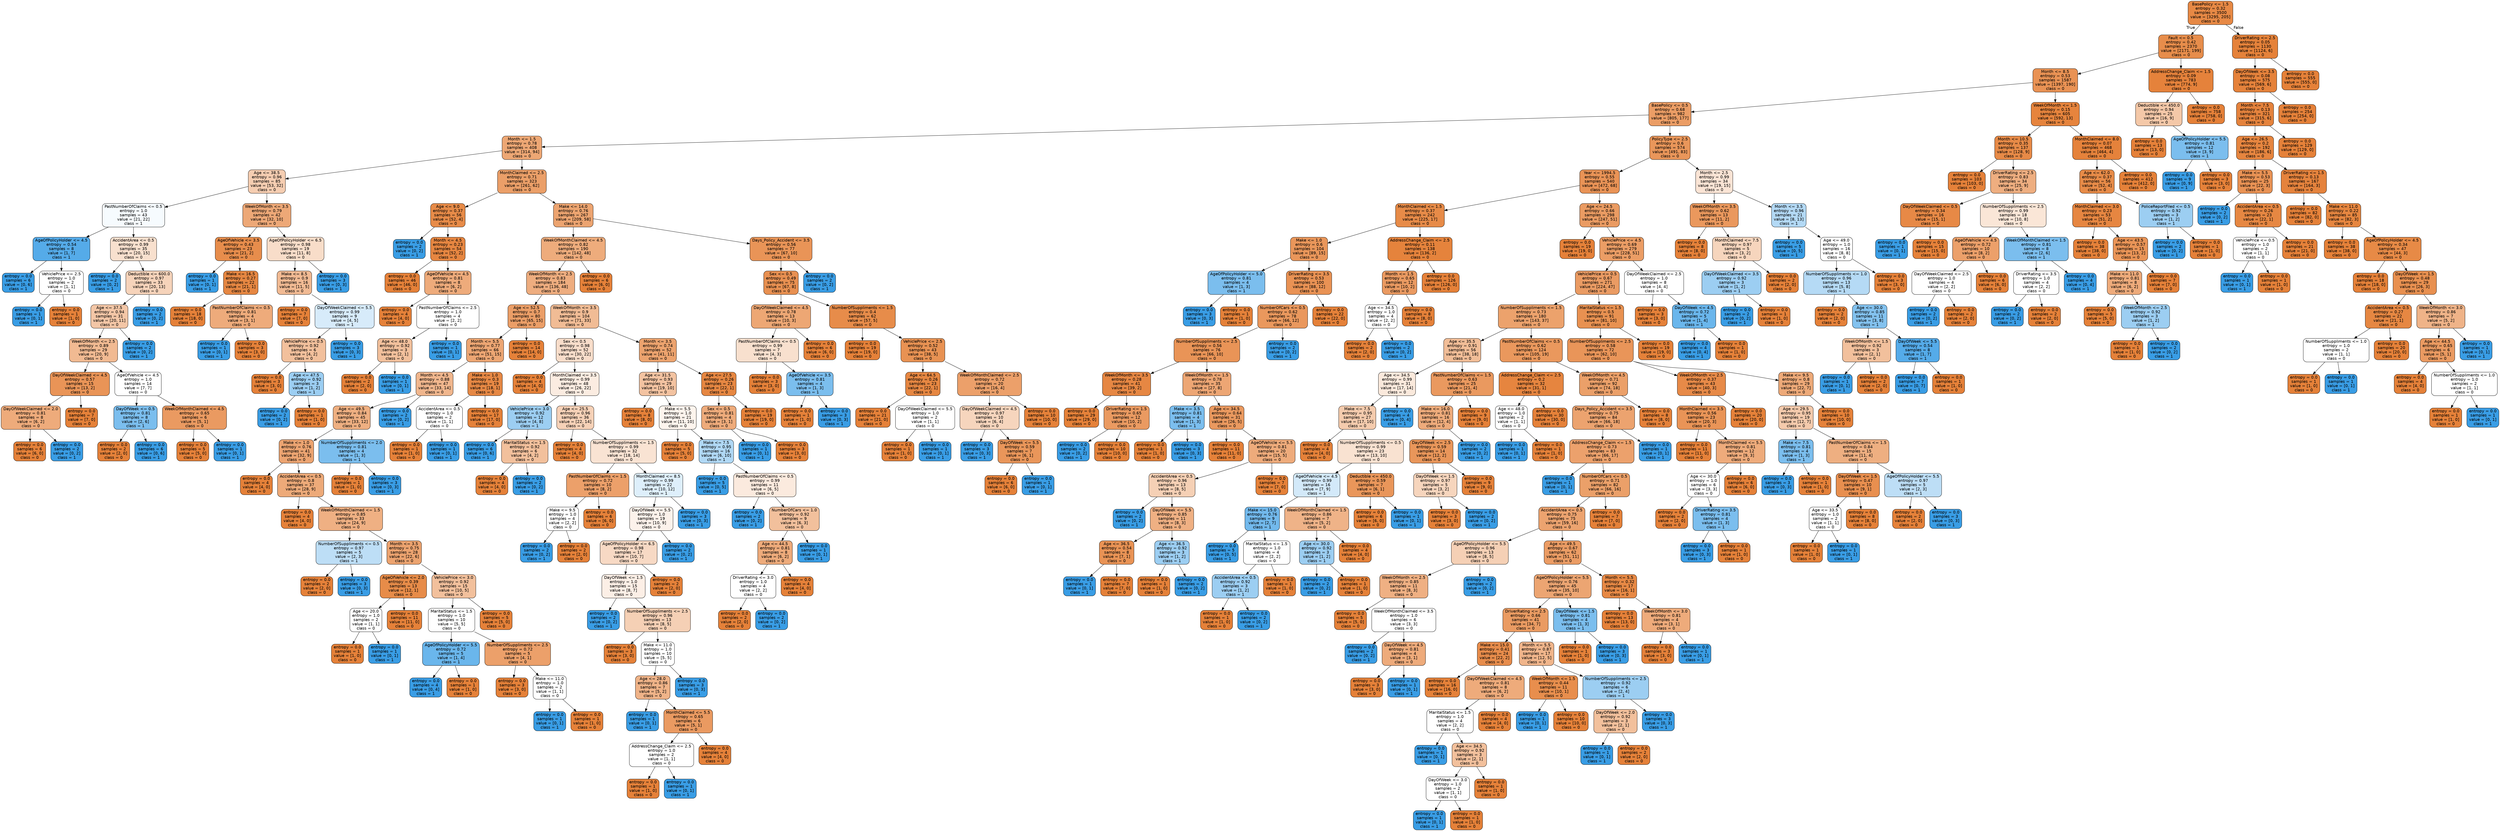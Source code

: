 digraph Tree {
node [shape=box, style="filled, rounded", color="black", fontname=helvetica] ;
edge [fontname=helvetica] ;
0 [label="BasePolicy <= 1.5\nentropy = 0.32\nsamples = 3500\nvalue = [3295, 205]\nclass = 0", fillcolor="#e78945"] ;
1 [label="Fault <= 0.5\nentropy = 0.42\nsamples = 2370\nvalue = [2171, 199]\nclass = 0", fillcolor="#e78d4b"] ;
0 -> 1 [labeldistance=2.5, labelangle=45, headlabel="True"] ;
2 [label="Month <= 8.5\nentropy = 0.53\nsamples = 1587\nvalue = [1397, 190]\nclass = 0", fillcolor="#e99254"] ;
1 -> 2 ;
3 [label="BasePolicy <= 0.5\nentropy = 0.68\nsamples = 982\nvalue = [805, 177]\nclass = 0", fillcolor="#eb9d65"] ;
2 -> 3 ;
4 [label="Month <= 1.5\nentropy = 0.78\nsamples = 408\nvalue = [314, 94]\nclass = 0", fillcolor="#eda774"] ;
3 -> 4 ;
5 [label="Age <= 38.5\nentropy = 0.96\nsamples = 85\nvalue = [53, 32]\nclass = 0", fillcolor="#f5cdb1"] ;
4 -> 5 ;
6 [label="PastNumberOfClaims <= 0.5\nentropy = 1.0\nsamples = 43\nvalue = [21, 22]\nclass = 1", fillcolor="#f6fbfe"] ;
5 -> 6 ;
7 [label="AgeOfPolicyHolder <= 4.5\nentropy = 0.54\nsamples = 8\nvalue = [1, 7]\nclass = 1", fillcolor="#55abe9"] ;
6 -> 7 ;
8 [label="entropy = 0.0\nsamples = 6\nvalue = [0, 6]\nclass = 1", fillcolor="#399de5"] ;
7 -> 8 ;
9 [label="VehiclePrice <= 2.5\nentropy = 1.0\nsamples = 2\nvalue = [1, 1]\nclass = 0", fillcolor="#ffffff"] ;
7 -> 9 ;
10 [label="entropy = 0.0\nsamples = 1\nvalue = [0, 1]\nclass = 1", fillcolor="#399de5"] ;
9 -> 10 ;
11 [label="entropy = 0.0\nsamples = 1\nvalue = [1, 0]\nclass = 0", fillcolor="#e58139"] ;
9 -> 11 ;
12 [label="AccidentArea <= 0.5\nentropy = 0.99\nsamples = 35\nvalue = [20, 15]\nclass = 0", fillcolor="#f8e0ce"] ;
6 -> 12 ;
13 [label="entropy = 0.0\nsamples = 2\nvalue = [0, 2]\nclass = 1", fillcolor="#399de5"] ;
12 -> 13 ;
14 [label="Deductible <= 600.0\nentropy = 0.97\nsamples = 33\nvalue = [20, 13]\nclass = 0", fillcolor="#f6d3ba"] ;
12 -> 14 ;
15 [label="Age <= 37.5\nentropy = 0.94\nsamples = 31\nvalue = [20, 11]\nclass = 0", fillcolor="#f3c6a6"] ;
14 -> 15 ;
16 [label="WeekOfMonth <= 2.5\nentropy = 0.89\nsamples = 29\nvalue = [20, 9]\nclass = 0", fillcolor="#f1ba92"] ;
15 -> 16 ;
17 [label="DayOfWeekClaimed <= 4.5\nentropy = 0.57\nsamples = 15\nvalue = [13, 2]\nclass = 0", fillcolor="#e99457"] ;
16 -> 17 ;
18 [label="DayOfWeekClaimed <= 2.0\nentropy = 0.81\nsamples = 8\nvalue = [6, 2]\nclass = 0", fillcolor="#eeab7b"] ;
17 -> 18 ;
19 [label="entropy = 0.0\nsamples = 6\nvalue = [6, 0]\nclass = 0", fillcolor="#e58139"] ;
18 -> 19 ;
20 [label="entropy = 0.0\nsamples = 2\nvalue = [0, 2]\nclass = 1", fillcolor="#399de5"] ;
18 -> 20 ;
21 [label="entropy = 0.0\nsamples = 7\nvalue = [7, 0]\nclass = 0", fillcolor="#e58139"] ;
17 -> 21 ;
22 [label="AgeOfVehicle <= 4.5\nentropy = 1.0\nsamples = 14\nvalue = [7, 7]\nclass = 0", fillcolor="#ffffff"] ;
16 -> 22 ;
23 [label="DayOfWeek <= 0.5\nentropy = 0.81\nsamples = 8\nvalue = [2, 6]\nclass = 1", fillcolor="#7bbeee"] ;
22 -> 23 ;
24 [label="entropy = 0.0\nsamples = 2\nvalue = [2, 0]\nclass = 0", fillcolor="#e58139"] ;
23 -> 24 ;
25 [label="entropy = 0.0\nsamples = 6\nvalue = [0, 6]\nclass = 1", fillcolor="#399de5"] ;
23 -> 25 ;
26 [label="WeekOfMonthClaimed <= 4.5\nentropy = 0.65\nsamples = 6\nvalue = [5, 1]\nclass = 0", fillcolor="#ea9a61"] ;
22 -> 26 ;
27 [label="entropy = 0.0\nsamples = 5\nvalue = [5, 0]\nclass = 0", fillcolor="#e58139"] ;
26 -> 27 ;
28 [label="entropy = 0.0\nsamples = 1\nvalue = [0, 1]\nclass = 1", fillcolor="#399de5"] ;
26 -> 28 ;
29 [label="entropy = 0.0\nsamples = 2\nvalue = [0, 2]\nclass = 1", fillcolor="#399de5"] ;
15 -> 29 ;
30 [label="entropy = 0.0\nsamples = 2\nvalue = [0, 2]\nclass = 1", fillcolor="#399de5"] ;
14 -> 30 ;
31 [label="WeekOfMonth <= 3.5\nentropy = 0.79\nsamples = 42\nvalue = [32, 10]\nclass = 0", fillcolor="#eda877"] ;
5 -> 31 ;
32 [label="AgeOfVehicle <= 3.5\nentropy = 0.43\nsamples = 23\nvalue = [21, 2]\nclass = 0", fillcolor="#e78d4c"] ;
31 -> 32 ;
33 [label="entropy = 0.0\nsamples = 1\nvalue = [0, 1]\nclass = 1", fillcolor="#399de5"] ;
32 -> 33 ;
34 [label="Make <= 16.5\nentropy = 0.27\nsamples = 22\nvalue = [21, 1]\nclass = 0", fillcolor="#e68742"] ;
32 -> 34 ;
35 [label="entropy = 0.0\nsamples = 18\nvalue = [18, 0]\nclass = 0", fillcolor="#e58139"] ;
34 -> 35 ;
36 [label="PastNumberOfClaims <= 0.5\nentropy = 0.81\nsamples = 4\nvalue = [3, 1]\nclass = 0", fillcolor="#eeab7b"] ;
34 -> 36 ;
37 [label="entropy = 0.0\nsamples = 1\nvalue = [0, 1]\nclass = 1", fillcolor="#399de5"] ;
36 -> 37 ;
38 [label="entropy = 0.0\nsamples = 3\nvalue = [3, 0]\nclass = 0", fillcolor="#e58139"] ;
36 -> 38 ;
39 [label="AgeOfPolicyHolder <= 6.5\nentropy = 0.98\nsamples = 19\nvalue = [11, 8]\nclass = 0", fillcolor="#f8ddc9"] ;
31 -> 39 ;
40 [label="Make <= 8.5\nentropy = 0.9\nsamples = 16\nvalue = [11, 5]\nclass = 0", fillcolor="#f1ba93"] ;
39 -> 40 ;
41 [label="entropy = 0.0\nsamples = 7\nvalue = [7, 0]\nclass = 0", fillcolor="#e58139"] ;
40 -> 41 ;
42 [label="DayOfWeekClaimed <= 5.5\nentropy = 0.99\nsamples = 9\nvalue = [4, 5]\nclass = 1", fillcolor="#d7ebfa"] ;
40 -> 42 ;
43 [label="VehiclePrice <= 0.5\nentropy = 0.92\nsamples = 6\nvalue = [4, 2]\nclass = 0", fillcolor="#f2c09c"] ;
42 -> 43 ;
44 [label="entropy = 0.0\nsamples = 3\nvalue = [3, 0]\nclass = 0", fillcolor="#e58139"] ;
43 -> 44 ;
45 [label="Age <= 47.5\nentropy = 0.92\nsamples = 3\nvalue = [1, 2]\nclass = 1", fillcolor="#9ccef2"] ;
43 -> 45 ;
46 [label="entropy = 0.0\nsamples = 2\nvalue = [0, 2]\nclass = 1", fillcolor="#399de5"] ;
45 -> 46 ;
47 [label="entropy = 0.0\nsamples = 1\nvalue = [1, 0]\nclass = 0", fillcolor="#e58139"] ;
45 -> 47 ;
48 [label="entropy = 0.0\nsamples = 3\nvalue = [0, 3]\nclass = 1", fillcolor="#399de5"] ;
42 -> 48 ;
49 [label="entropy = 0.0\nsamples = 3\nvalue = [0, 3]\nclass = 1", fillcolor="#399de5"] ;
39 -> 49 ;
50 [label="MonthClaimed <= 2.5\nentropy = 0.71\nsamples = 323\nvalue = [261, 62]\nclass = 0", fillcolor="#eb9f68"] ;
4 -> 50 ;
51 [label="Age <= 9.0\nentropy = 0.37\nsamples = 56\nvalue = [52, 4]\nclass = 0", fillcolor="#e78b48"] ;
50 -> 51 ;
52 [label="entropy = 0.0\nsamples = 2\nvalue = [0, 2]\nclass = 1", fillcolor="#399de5"] ;
51 -> 52 ;
53 [label="Month <= 4.5\nentropy = 0.23\nsamples = 54\nvalue = [52, 2]\nclass = 0", fillcolor="#e68641"] ;
51 -> 53 ;
54 [label="entropy = 0.0\nsamples = 46\nvalue = [46, 0]\nclass = 0", fillcolor="#e58139"] ;
53 -> 54 ;
55 [label="AgeOfVehicle <= 4.5\nentropy = 0.81\nsamples = 8\nvalue = [6, 2]\nclass = 0", fillcolor="#eeab7b"] ;
53 -> 55 ;
56 [label="entropy = 0.0\nsamples = 4\nvalue = [4, 0]\nclass = 0", fillcolor="#e58139"] ;
55 -> 56 ;
57 [label="PastNumberOfClaims <= 2.5\nentropy = 1.0\nsamples = 4\nvalue = [2, 2]\nclass = 0", fillcolor="#ffffff"] ;
55 -> 57 ;
58 [label="Age <= 48.0\nentropy = 0.92\nsamples = 3\nvalue = [2, 1]\nclass = 0", fillcolor="#f2c09c"] ;
57 -> 58 ;
59 [label="entropy = 0.0\nsamples = 2\nvalue = [2, 0]\nclass = 0", fillcolor="#e58139"] ;
58 -> 59 ;
60 [label="entropy = 0.0\nsamples = 1\nvalue = [0, 1]\nclass = 1", fillcolor="#399de5"] ;
58 -> 60 ;
61 [label="entropy = 0.0\nsamples = 1\nvalue = [0, 1]\nclass = 1", fillcolor="#399de5"] ;
57 -> 61 ;
62 [label="Make <= 14.0\nentropy = 0.76\nsamples = 267\nvalue = [209, 58]\nclass = 0", fillcolor="#eca470"] ;
50 -> 62 ;
63 [label="WeekOfMonthClaimed <= 4.5\nentropy = 0.82\nsamples = 190\nvalue = [142, 48]\nclass = 0", fillcolor="#eeac7c"] ;
62 -> 63 ;
64 [label="WeekOfMonth <= 2.5\nentropy = 0.83\nsamples = 184\nvalue = [136, 48]\nclass = 0", fillcolor="#eead7f"] ;
63 -> 64 ;
65 [label="Age <= 52.5\nentropy = 0.7\nsamples = 80\nvalue = [65, 15]\nclass = 0", fillcolor="#eb9e67"] ;
64 -> 65 ;
66 [label="Month <= 5.5\nentropy = 0.77\nsamples = 66\nvalue = [51, 15]\nclass = 0", fillcolor="#eda673"] ;
65 -> 66 ;
67 [label="Month <= 4.5\nentropy = 0.88\nsamples = 47\nvalue = [33, 14]\nclass = 0", fillcolor="#f0b68d"] ;
66 -> 67 ;
68 [label="Age <= 49.5\nentropy = 0.84\nsamples = 45\nvalue = [33, 12]\nclass = 0", fillcolor="#eeaf81"] ;
67 -> 68 ;
69 [label="Make <= 1.0\nentropy = 0.76\nsamples = 41\nvalue = [32, 9]\nclass = 0", fillcolor="#eca471"] ;
68 -> 69 ;
70 [label="entropy = 0.0\nsamples = 4\nvalue = [4, 0]\nclass = 0", fillcolor="#e58139"] ;
69 -> 70 ;
71 [label="AccidentArea <= 0.5\nentropy = 0.8\nsamples = 37\nvalue = [28, 9]\nclass = 0", fillcolor="#edaa79"] ;
69 -> 71 ;
72 [label="entropy = 0.0\nsamples = 4\nvalue = [4, 0]\nclass = 0", fillcolor="#e58139"] ;
71 -> 72 ;
73 [label="WeekOfMonthClaimed <= 1.5\nentropy = 0.85\nsamples = 33\nvalue = [24, 9]\nclass = 0", fillcolor="#efb083"] ;
71 -> 73 ;
74 [label="NumberOfSuppliments <= 0.5\nentropy = 0.97\nsamples = 5\nvalue = [2, 3]\nclass = 1", fillcolor="#bddef6"] ;
73 -> 74 ;
75 [label="entropy = 0.0\nsamples = 2\nvalue = [2, 0]\nclass = 0", fillcolor="#e58139"] ;
74 -> 75 ;
76 [label="entropy = 0.0\nsamples = 3\nvalue = [0, 3]\nclass = 1", fillcolor="#399de5"] ;
74 -> 76 ;
77 [label="Month <= 3.5\nentropy = 0.75\nsamples = 28\nvalue = [22, 6]\nclass = 0", fillcolor="#eca36f"] ;
73 -> 77 ;
78 [label="AgeOfVehicle <= 2.0\nentropy = 0.39\nsamples = 13\nvalue = [12, 1]\nclass = 0", fillcolor="#e78c49"] ;
77 -> 78 ;
79 [label="Age <= 20.0\nentropy = 1.0\nsamples = 2\nvalue = [1, 1]\nclass = 0", fillcolor="#ffffff"] ;
78 -> 79 ;
80 [label="entropy = 0.0\nsamples = 1\nvalue = [1, 0]\nclass = 0", fillcolor="#e58139"] ;
79 -> 80 ;
81 [label="entropy = 0.0\nsamples = 1\nvalue = [0, 1]\nclass = 1", fillcolor="#399de5"] ;
79 -> 81 ;
82 [label="entropy = 0.0\nsamples = 11\nvalue = [11, 0]\nclass = 0", fillcolor="#e58139"] ;
78 -> 82 ;
83 [label="VehiclePrice <= 3.0\nentropy = 0.92\nsamples = 15\nvalue = [10, 5]\nclass = 0", fillcolor="#f2c09c"] ;
77 -> 83 ;
84 [label="MaritalStatus <= 1.5\nentropy = 1.0\nsamples = 10\nvalue = [5, 5]\nclass = 0", fillcolor="#ffffff"] ;
83 -> 84 ;
85 [label="AgeOfPolicyHolder <= 5.5\nentropy = 0.72\nsamples = 5\nvalue = [1, 4]\nclass = 1", fillcolor="#6ab6ec"] ;
84 -> 85 ;
86 [label="entropy = 0.0\nsamples = 4\nvalue = [0, 4]\nclass = 1", fillcolor="#399de5"] ;
85 -> 86 ;
87 [label="entropy = 0.0\nsamples = 1\nvalue = [1, 0]\nclass = 0", fillcolor="#e58139"] ;
85 -> 87 ;
88 [label="NumberOfSuppliments <= 2.5\nentropy = 0.72\nsamples = 5\nvalue = [4, 1]\nclass = 0", fillcolor="#eca06a"] ;
84 -> 88 ;
89 [label="entropy = 0.0\nsamples = 3\nvalue = [3, 0]\nclass = 0", fillcolor="#e58139"] ;
88 -> 89 ;
90 [label="Make <= 11.0\nentropy = 1.0\nsamples = 2\nvalue = [1, 1]\nclass = 0", fillcolor="#ffffff"] ;
88 -> 90 ;
91 [label="entropy = 0.0\nsamples = 1\nvalue = [0, 1]\nclass = 1", fillcolor="#399de5"] ;
90 -> 91 ;
92 [label="entropy = 0.0\nsamples = 1\nvalue = [1, 0]\nclass = 0", fillcolor="#e58139"] ;
90 -> 92 ;
93 [label="entropy = 0.0\nsamples = 5\nvalue = [5, 0]\nclass = 0", fillcolor="#e58139"] ;
83 -> 93 ;
94 [label="NumberOfSuppliments <= 2.0\nentropy = 0.81\nsamples = 4\nvalue = [1, 3]\nclass = 1", fillcolor="#7bbeee"] ;
68 -> 94 ;
95 [label="entropy = 0.0\nsamples = 1\nvalue = [1, 0]\nclass = 0", fillcolor="#e58139"] ;
94 -> 95 ;
96 [label="entropy = 0.0\nsamples = 3\nvalue = [0, 3]\nclass = 1", fillcolor="#399de5"] ;
94 -> 96 ;
97 [label="entropy = 0.0\nsamples = 2\nvalue = [0, 2]\nclass = 1", fillcolor="#399de5"] ;
67 -> 97 ;
98 [label="Make <= 1.0\nentropy = 0.3\nsamples = 19\nvalue = [18, 1]\nclass = 0", fillcolor="#e68844"] ;
66 -> 98 ;
99 [label="AccidentArea <= 0.5\nentropy = 1.0\nsamples = 2\nvalue = [1, 1]\nclass = 0", fillcolor="#ffffff"] ;
98 -> 99 ;
100 [label="entropy = 0.0\nsamples = 1\nvalue = [1, 0]\nclass = 0", fillcolor="#e58139"] ;
99 -> 100 ;
101 [label="entropy = 0.0\nsamples = 1\nvalue = [0, 1]\nclass = 1", fillcolor="#399de5"] ;
99 -> 101 ;
102 [label="entropy = 0.0\nsamples = 17\nvalue = [17, 0]\nclass = 0", fillcolor="#e58139"] ;
98 -> 102 ;
103 [label="entropy = 0.0\nsamples = 14\nvalue = [14, 0]\nclass = 0", fillcolor="#e58139"] ;
65 -> 103 ;
104 [label="WeekOfMonth <= 3.5\nentropy = 0.9\nsamples = 104\nvalue = [71, 33]\nclass = 0", fillcolor="#f1bc95"] ;
64 -> 104 ;
105 [label="Sex <= 0.5\nentropy = 0.98\nsamples = 52\nvalue = [30, 22]\nclass = 0", fillcolor="#f8ddca"] ;
104 -> 105 ;
106 [label="entropy = 0.0\nsamples = 4\nvalue = [4, 0]\nclass = 0", fillcolor="#e58139"] ;
105 -> 106 ;
107 [label="MonthClaimed <= 3.5\nentropy = 0.99\nsamples = 48\nvalue = [26, 22]\nclass = 0", fillcolor="#fbece1"] ;
105 -> 107 ;
108 [label="VehiclePrice <= 3.0\nentropy = 0.92\nsamples = 12\nvalue = [4, 8]\nclass = 1", fillcolor="#9ccef2"] ;
107 -> 108 ;
109 [label="entropy = 0.0\nsamples = 6\nvalue = [0, 6]\nclass = 1", fillcolor="#399de5"] ;
108 -> 109 ;
110 [label="MaritalStatus <= 1.5\nentropy = 0.92\nsamples = 6\nvalue = [4, 2]\nclass = 0", fillcolor="#f2c09c"] ;
108 -> 110 ;
111 [label="entropy = 0.0\nsamples = 4\nvalue = [4, 0]\nclass = 0", fillcolor="#e58139"] ;
110 -> 111 ;
112 [label="entropy = 0.0\nsamples = 2\nvalue = [0, 2]\nclass = 1", fillcolor="#399de5"] ;
110 -> 112 ;
113 [label="Age <= 25.5\nentropy = 0.96\nsamples = 36\nvalue = [22, 14]\nclass = 0", fillcolor="#f6d1b7"] ;
107 -> 113 ;
114 [label="entropy = 0.0\nsamples = 4\nvalue = [4, 0]\nclass = 0", fillcolor="#e58139"] ;
113 -> 114 ;
115 [label="NumberOfSuppliments <= 1.5\nentropy = 0.99\nsamples = 32\nvalue = [18, 14]\nclass = 0", fillcolor="#f9e3d3"] ;
113 -> 115 ;
116 [label="PastNumberOfClaims <= 1.5\nentropy = 0.72\nsamples = 10\nvalue = [8, 2]\nclass = 0", fillcolor="#eca06a"] ;
115 -> 116 ;
117 [label="Make <= 9.5\nentropy = 1.0\nsamples = 4\nvalue = [2, 2]\nclass = 0", fillcolor="#ffffff"] ;
116 -> 117 ;
118 [label="entropy = 0.0\nsamples = 2\nvalue = [0, 2]\nclass = 1", fillcolor="#399de5"] ;
117 -> 118 ;
119 [label="entropy = 0.0\nsamples = 2\nvalue = [2, 0]\nclass = 0", fillcolor="#e58139"] ;
117 -> 119 ;
120 [label="entropy = 0.0\nsamples = 6\nvalue = [6, 0]\nclass = 0", fillcolor="#e58139"] ;
116 -> 120 ;
121 [label="MonthClaimed <= 8.5\nentropy = 0.99\nsamples = 22\nvalue = [10, 12]\nclass = 1", fillcolor="#deeffb"] ;
115 -> 121 ;
122 [label="DayOfWeek <= 5.5\nentropy = 1.0\nsamples = 19\nvalue = [10, 9]\nclass = 0", fillcolor="#fcf2eb"] ;
121 -> 122 ;
123 [label="AgeOfPolicyHolder <= 6.5\nentropy = 0.98\nsamples = 17\nvalue = [10, 7]\nclass = 0", fillcolor="#f7d9c4"] ;
122 -> 123 ;
124 [label="DayOfWeek <= 1.5\nentropy = 1.0\nsamples = 15\nvalue = [8, 7]\nclass = 0", fillcolor="#fcefe6"] ;
123 -> 124 ;
125 [label="entropy = 0.0\nsamples = 2\nvalue = [0, 2]\nclass = 1", fillcolor="#399de5"] ;
124 -> 125 ;
126 [label="NumberOfSuppliments <= 2.5\nentropy = 0.96\nsamples = 13\nvalue = [8, 5]\nclass = 0", fillcolor="#f5d0b5"] ;
124 -> 126 ;
127 [label="entropy = 0.0\nsamples = 3\nvalue = [3, 0]\nclass = 0", fillcolor="#e58139"] ;
126 -> 127 ;
128 [label="Make <= 11.0\nentropy = 1.0\nsamples = 10\nvalue = [5, 5]\nclass = 0", fillcolor="#ffffff"] ;
126 -> 128 ;
129 [label="Age <= 28.0\nentropy = 0.86\nsamples = 7\nvalue = [5, 2]\nclass = 0", fillcolor="#efb388"] ;
128 -> 129 ;
130 [label="entropy = 0.0\nsamples = 1\nvalue = [0, 1]\nclass = 1", fillcolor="#399de5"] ;
129 -> 130 ;
131 [label="MonthClaimed <= 5.5\nentropy = 0.65\nsamples = 6\nvalue = [5, 1]\nclass = 0", fillcolor="#ea9a61"] ;
129 -> 131 ;
132 [label="AddressChange_Claim <= 2.5\nentropy = 1.0\nsamples = 2\nvalue = [1, 1]\nclass = 0", fillcolor="#ffffff"] ;
131 -> 132 ;
133 [label="entropy = 0.0\nsamples = 1\nvalue = [1, 0]\nclass = 0", fillcolor="#e58139"] ;
132 -> 133 ;
134 [label="entropy = 0.0\nsamples = 1\nvalue = [0, 1]\nclass = 1", fillcolor="#399de5"] ;
132 -> 134 ;
135 [label="entropy = 0.0\nsamples = 4\nvalue = [4, 0]\nclass = 0", fillcolor="#e58139"] ;
131 -> 135 ;
136 [label="entropy = 0.0\nsamples = 3\nvalue = [0, 3]\nclass = 1", fillcolor="#399de5"] ;
128 -> 136 ;
137 [label="entropy = 0.0\nsamples = 2\nvalue = [2, 0]\nclass = 0", fillcolor="#e58139"] ;
123 -> 137 ;
138 [label="entropy = 0.0\nsamples = 2\nvalue = [0, 2]\nclass = 1", fillcolor="#399de5"] ;
122 -> 138 ;
139 [label="entropy = 0.0\nsamples = 3\nvalue = [0, 3]\nclass = 1", fillcolor="#399de5"] ;
121 -> 139 ;
140 [label="Month <= 3.5\nentropy = 0.74\nsamples = 52\nvalue = [41, 11]\nclass = 0", fillcolor="#eca36e"] ;
104 -> 140 ;
141 [label="Age <= 31.5\nentropy = 0.93\nsamples = 29\nvalue = [19, 10]\nclass = 0", fillcolor="#f3c3a1"] ;
140 -> 141 ;
142 [label="entropy = 0.0\nsamples = 8\nvalue = [8, 0]\nclass = 0", fillcolor="#e58139"] ;
141 -> 142 ;
143 [label="Make <= 5.5\nentropy = 1.0\nsamples = 21\nvalue = [11, 10]\nclass = 0", fillcolor="#fdf4ed"] ;
141 -> 143 ;
144 [label="entropy = 0.0\nsamples = 5\nvalue = [5, 0]\nclass = 0", fillcolor="#e58139"] ;
143 -> 144 ;
145 [label="Make <= 7.5\nentropy = 0.95\nsamples = 16\nvalue = [6, 10]\nclass = 1", fillcolor="#b0d8f5"] ;
143 -> 145 ;
146 [label="entropy = 0.0\nsamples = 5\nvalue = [0, 5]\nclass = 1", fillcolor="#399de5"] ;
145 -> 146 ;
147 [label="PastNumberOfClaims <= 0.5\nentropy = 0.99\nsamples = 11\nvalue = [6, 5]\nclass = 0", fillcolor="#fbeade"] ;
145 -> 147 ;
148 [label="entropy = 0.0\nsamples = 2\nvalue = [0, 2]\nclass = 1", fillcolor="#399de5"] ;
147 -> 148 ;
149 [label="NumberOfCars <= 1.0\nentropy = 0.92\nsamples = 9\nvalue = [6, 3]\nclass = 0", fillcolor="#f2c09c"] ;
147 -> 149 ;
150 [label="Age <= 44.5\nentropy = 0.81\nsamples = 8\nvalue = [6, 2]\nclass = 0", fillcolor="#eeab7b"] ;
149 -> 150 ;
151 [label="DriverRating <= 3.0\nentropy = 1.0\nsamples = 4\nvalue = [2, 2]\nclass = 0", fillcolor="#ffffff"] ;
150 -> 151 ;
152 [label="entropy = 0.0\nsamples = 2\nvalue = [2, 0]\nclass = 0", fillcolor="#e58139"] ;
151 -> 152 ;
153 [label="entropy = 0.0\nsamples = 2\nvalue = [0, 2]\nclass = 1", fillcolor="#399de5"] ;
151 -> 153 ;
154 [label="entropy = 0.0\nsamples = 4\nvalue = [4, 0]\nclass = 0", fillcolor="#e58139"] ;
150 -> 154 ;
155 [label="entropy = 0.0\nsamples = 1\nvalue = [0, 1]\nclass = 1", fillcolor="#399de5"] ;
149 -> 155 ;
156 [label="Age <= 27.5\nentropy = 0.26\nsamples = 23\nvalue = [22, 1]\nclass = 0", fillcolor="#e68742"] ;
140 -> 156 ;
157 [label="Sex <= 0.5\nentropy = 0.81\nsamples = 4\nvalue = [3, 1]\nclass = 0", fillcolor="#eeab7b"] ;
156 -> 157 ;
158 [label="entropy = 0.0\nsamples = 1\nvalue = [0, 1]\nclass = 1", fillcolor="#399de5"] ;
157 -> 158 ;
159 [label="entropy = 0.0\nsamples = 3\nvalue = [3, 0]\nclass = 0", fillcolor="#e58139"] ;
157 -> 159 ;
160 [label="entropy = 0.0\nsamples = 19\nvalue = [19, 0]\nclass = 0", fillcolor="#e58139"] ;
156 -> 160 ;
161 [label="entropy = 0.0\nsamples = 6\nvalue = [6, 0]\nclass = 0", fillcolor="#e58139"] ;
63 -> 161 ;
162 [label="Days_Policy_Accident <= 3.5\nentropy = 0.56\nsamples = 77\nvalue = [67, 10]\nclass = 0", fillcolor="#e99457"] ;
62 -> 162 ;
163 [label="Sex <= 0.5\nentropy = 0.49\nsamples = 75\nvalue = [67, 8]\nclass = 0", fillcolor="#e89051"] ;
162 -> 163 ;
164 [label="DayOfWeekClaimed <= 4.5\nentropy = 0.78\nsamples = 13\nvalue = [10, 3]\nclass = 0", fillcolor="#eda774"] ;
163 -> 164 ;
165 [label="PastNumberOfClaims <= 0.5\nentropy = 0.99\nsamples = 7\nvalue = [4, 3]\nclass = 0", fillcolor="#f8e0ce"] ;
164 -> 165 ;
166 [label="entropy = 0.0\nsamples = 3\nvalue = [3, 0]\nclass = 0", fillcolor="#e58139"] ;
165 -> 166 ;
167 [label="AgeOfVehicle <= 3.5\nentropy = 0.81\nsamples = 4\nvalue = [1, 3]\nclass = 1", fillcolor="#7bbeee"] ;
165 -> 167 ;
168 [label="entropy = 0.0\nsamples = 1\nvalue = [1, 0]\nclass = 0", fillcolor="#e58139"] ;
167 -> 168 ;
169 [label="entropy = 0.0\nsamples = 3\nvalue = [0, 3]\nclass = 1", fillcolor="#399de5"] ;
167 -> 169 ;
170 [label="entropy = 0.0\nsamples = 6\nvalue = [6, 0]\nclass = 0", fillcolor="#e58139"] ;
164 -> 170 ;
171 [label="NumberOfSuppliments <= 1.5\nentropy = 0.4\nsamples = 62\nvalue = [57, 5]\nclass = 0", fillcolor="#e78c4a"] ;
163 -> 171 ;
172 [label="entropy = 0.0\nsamples = 19\nvalue = [19, 0]\nclass = 0", fillcolor="#e58139"] ;
171 -> 172 ;
173 [label="VehiclePrice <= 2.5\nentropy = 0.52\nsamples = 43\nvalue = [38, 5]\nclass = 0", fillcolor="#e89253"] ;
171 -> 173 ;
174 [label="Age <= 64.5\nentropy = 0.26\nsamples = 23\nvalue = [22, 1]\nclass = 0", fillcolor="#e68742"] ;
173 -> 174 ;
175 [label="entropy = 0.0\nsamples = 21\nvalue = [21, 0]\nclass = 0", fillcolor="#e58139"] ;
174 -> 175 ;
176 [label="DayOfWeekClaimed <= 5.5\nentropy = 1.0\nsamples = 2\nvalue = [1, 1]\nclass = 0", fillcolor="#ffffff"] ;
174 -> 176 ;
177 [label="entropy = 0.0\nsamples = 1\nvalue = [1, 0]\nclass = 0", fillcolor="#e58139"] ;
176 -> 177 ;
178 [label="entropy = 0.0\nsamples = 1\nvalue = [0, 1]\nclass = 1", fillcolor="#399de5"] ;
176 -> 178 ;
179 [label="WeekOfMonthClaimed <= 2.5\nentropy = 0.72\nsamples = 20\nvalue = [16, 4]\nclass = 0", fillcolor="#eca06a"] ;
173 -> 179 ;
180 [label="DayOfWeekClaimed <= 4.5\nentropy = 0.97\nsamples = 10\nvalue = [6, 4]\nclass = 0", fillcolor="#f6d5bd"] ;
179 -> 180 ;
181 [label="entropy = 0.0\nsamples = 3\nvalue = [0, 3]\nclass = 1", fillcolor="#399de5"] ;
180 -> 181 ;
182 [label="DayOfWeek <= 5.5\nentropy = 0.59\nsamples = 7\nvalue = [6, 1]\nclass = 0", fillcolor="#e9965a"] ;
180 -> 182 ;
183 [label="entropy = 0.0\nsamples = 6\nvalue = [6, 0]\nclass = 0", fillcolor="#e58139"] ;
182 -> 183 ;
184 [label="entropy = 0.0\nsamples = 1\nvalue = [0, 1]\nclass = 1", fillcolor="#399de5"] ;
182 -> 184 ;
185 [label="entropy = 0.0\nsamples = 10\nvalue = [10, 0]\nclass = 0", fillcolor="#e58139"] ;
179 -> 185 ;
186 [label="entropy = 0.0\nsamples = 2\nvalue = [0, 2]\nclass = 1", fillcolor="#399de5"] ;
162 -> 186 ;
187 [label="PolicyType <= 2.5\nentropy = 0.6\nsamples = 574\nvalue = [491, 83]\nclass = 0", fillcolor="#e9965a"] ;
3 -> 187 ;
188 [label="Year <= 1994.5\nentropy = 0.55\nsamples = 540\nvalue = [472, 68]\nclass = 0", fillcolor="#e99356"] ;
187 -> 188 ;
189 [label="MonthClaimed <= 1.5\nentropy = 0.37\nsamples = 242\nvalue = [225, 17]\nclass = 0", fillcolor="#e78b48"] ;
188 -> 189 ;
190 [label="Make <= 1.0\nentropy = 0.6\nsamples = 104\nvalue = [89, 15]\nclass = 0", fillcolor="#e9965a"] ;
189 -> 190 ;
191 [label="AgeOfPolicyHolder <= 5.0\nentropy = 0.81\nsamples = 4\nvalue = [1, 3]\nclass = 1", fillcolor="#7bbeee"] ;
190 -> 191 ;
192 [label="entropy = 0.0\nsamples = 3\nvalue = [0, 3]\nclass = 1", fillcolor="#399de5"] ;
191 -> 192 ;
193 [label="entropy = 0.0\nsamples = 1\nvalue = [1, 0]\nclass = 0", fillcolor="#e58139"] ;
191 -> 193 ;
194 [label="DriverRating <= 3.5\nentropy = 0.53\nsamples = 100\nvalue = [88, 12]\nclass = 0", fillcolor="#e99254"] ;
190 -> 194 ;
195 [label="NumberOfCars <= 0.5\nentropy = 0.62\nsamples = 78\nvalue = [66, 12]\nclass = 0", fillcolor="#ea985d"] ;
194 -> 195 ;
196 [label="NumberOfSuppliments <= 2.5\nentropy = 0.56\nsamples = 76\nvalue = [66, 10]\nclass = 0", fillcolor="#e99457"] ;
195 -> 196 ;
197 [label="WeekOfMonth <= 3.5\nentropy = 0.28\nsamples = 41\nvalue = [39, 2]\nclass = 0", fillcolor="#e68743"] ;
196 -> 197 ;
198 [label="entropy = 0.0\nsamples = 29\nvalue = [29, 0]\nclass = 0", fillcolor="#e58139"] ;
197 -> 198 ;
199 [label="DriverRating <= 1.5\nentropy = 0.65\nsamples = 12\nvalue = [10, 2]\nclass = 0", fillcolor="#ea9a61"] ;
197 -> 199 ;
200 [label="entropy = 0.0\nsamples = 2\nvalue = [0, 2]\nclass = 1", fillcolor="#399de5"] ;
199 -> 200 ;
201 [label="entropy = 0.0\nsamples = 10\nvalue = [10, 0]\nclass = 0", fillcolor="#e58139"] ;
199 -> 201 ;
202 [label="WeekOfMonth <= 1.5\nentropy = 0.78\nsamples = 35\nvalue = [27, 8]\nclass = 0", fillcolor="#eda674"] ;
196 -> 202 ;
203 [label="Make <= 3.5\nentropy = 0.81\nsamples = 4\nvalue = [1, 3]\nclass = 1", fillcolor="#7bbeee"] ;
202 -> 203 ;
204 [label="entropy = 0.0\nsamples = 1\nvalue = [1, 0]\nclass = 0", fillcolor="#e58139"] ;
203 -> 204 ;
205 [label="entropy = 0.0\nsamples = 3\nvalue = [0, 3]\nclass = 1", fillcolor="#399de5"] ;
203 -> 205 ;
206 [label="Age <= 34.5\nentropy = 0.64\nsamples = 31\nvalue = [26, 5]\nclass = 0", fillcolor="#ea995f"] ;
202 -> 206 ;
207 [label="entropy = 0.0\nsamples = 11\nvalue = [11, 0]\nclass = 0", fillcolor="#e58139"] ;
206 -> 207 ;
208 [label="AgeOfVehicle <= 5.5\nentropy = 0.81\nsamples = 20\nvalue = [15, 5]\nclass = 0", fillcolor="#eeab7b"] ;
206 -> 208 ;
209 [label="AccidentArea <= 0.5\nentropy = 0.96\nsamples = 13\nvalue = [8, 5]\nclass = 0", fillcolor="#f5d0b5"] ;
208 -> 209 ;
210 [label="entropy = 0.0\nsamples = 2\nvalue = [0, 2]\nclass = 1", fillcolor="#399de5"] ;
209 -> 210 ;
211 [label="DayOfWeek <= 5.5\nentropy = 0.85\nsamples = 11\nvalue = [8, 3]\nclass = 0", fillcolor="#efb083"] ;
209 -> 211 ;
212 [label="Age <= 36.5\nentropy = 0.54\nsamples = 8\nvalue = [7, 1]\nclass = 0", fillcolor="#e99355"] ;
211 -> 212 ;
213 [label="entropy = 0.0\nsamples = 1\nvalue = [0, 1]\nclass = 1", fillcolor="#399de5"] ;
212 -> 213 ;
214 [label="entropy = 0.0\nsamples = 7\nvalue = [7, 0]\nclass = 0", fillcolor="#e58139"] ;
212 -> 214 ;
215 [label="Age <= 36.5\nentropy = 0.92\nsamples = 3\nvalue = [1, 2]\nclass = 1", fillcolor="#9ccef2"] ;
211 -> 215 ;
216 [label="entropy = 0.0\nsamples = 1\nvalue = [1, 0]\nclass = 0", fillcolor="#e58139"] ;
215 -> 216 ;
217 [label="entropy = 0.0\nsamples = 2\nvalue = [0, 2]\nclass = 1", fillcolor="#399de5"] ;
215 -> 217 ;
218 [label="entropy = 0.0\nsamples = 7\nvalue = [7, 0]\nclass = 0", fillcolor="#e58139"] ;
208 -> 218 ;
219 [label="entropy = 0.0\nsamples = 2\nvalue = [0, 2]\nclass = 1", fillcolor="#399de5"] ;
195 -> 219 ;
220 [label="entropy = 0.0\nsamples = 22\nvalue = [22, 0]\nclass = 0", fillcolor="#e58139"] ;
194 -> 220 ;
221 [label="AddressChange_Claim <= 2.5\nentropy = 0.11\nsamples = 138\nvalue = [136, 2]\nclass = 0", fillcolor="#e5833c"] ;
189 -> 221 ;
222 [label="Month <= 1.5\nentropy = 0.65\nsamples = 12\nvalue = [10, 2]\nclass = 0", fillcolor="#ea9a61"] ;
221 -> 222 ;
223 [label="Age <= 34.5\nentropy = 1.0\nsamples = 4\nvalue = [2, 2]\nclass = 0", fillcolor="#ffffff"] ;
222 -> 223 ;
224 [label="entropy = 0.0\nsamples = 2\nvalue = [2, 0]\nclass = 0", fillcolor="#e58139"] ;
223 -> 224 ;
225 [label="entropy = 0.0\nsamples = 2\nvalue = [0, 2]\nclass = 1", fillcolor="#399de5"] ;
223 -> 225 ;
226 [label="entropy = 0.0\nsamples = 8\nvalue = [8, 0]\nclass = 0", fillcolor="#e58139"] ;
222 -> 226 ;
227 [label="entropy = 0.0\nsamples = 126\nvalue = [126, 0]\nclass = 0", fillcolor="#e58139"] ;
221 -> 227 ;
228 [label="Age <= 24.5\nentropy = 0.66\nsamples = 298\nvalue = [247, 51]\nclass = 0", fillcolor="#ea9b62"] ;
188 -> 228 ;
229 [label="entropy = 0.0\nsamples = 19\nvalue = [19, 0]\nclass = 0", fillcolor="#e58139"] ;
228 -> 229 ;
230 [label="VehiclePrice <= 4.5\nentropy = 0.69\nsamples = 279\nvalue = [228, 51]\nclass = 0", fillcolor="#eb9d65"] ;
228 -> 230 ;
231 [label="VehiclePrice <= 0.5\nentropy = 0.67\nsamples = 271\nvalue = [224, 47]\nclass = 0", fillcolor="#ea9b63"] ;
230 -> 231 ;
232 [label="NumberOfSuppliments <= 1.5\nentropy = 0.73\nsamples = 180\nvalue = [143, 37]\nclass = 0", fillcolor="#eca26c"] ;
231 -> 232 ;
233 [label="Age <= 35.5\nentropy = 0.91\nsamples = 56\nvalue = [38, 18]\nclass = 0", fillcolor="#f1bd97"] ;
232 -> 233 ;
234 [label="Age <= 34.5\nentropy = 0.99\nsamples = 31\nvalue = [17, 14]\nclass = 0", fillcolor="#fae9dc"] ;
233 -> 234 ;
235 [label="Make <= 7.5\nentropy = 0.95\nsamples = 27\nvalue = [17, 10]\nclass = 0", fillcolor="#f4cbad"] ;
234 -> 235 ;
236 [label="entropy = 0.0\nsamples = 4\nvalue = [4, 0]\nclass = 0", fillcolor="#e58139"] ;
235 -> 236 ;
237 [label="NumberOfSuppliments <= 0.5\nentropy = 0.99\nsamples = 23\nvalue = [13, 10]\nclass = 0", fillcolor="#f9e2d1"] ;
235 -> 237 ;
238 [label="AgeOfVehicle <= 4.5\nentropy = 0.99\nsamples = 16\nvalue = [7, 9]\nclass = 1", fillcolor="#d3e9f9"] ;
237 -> 238 ;
239 [label="Make <= 15.0\nentropy = 0.76\nsamples = 9\nvalue = [2, 7]\nclass = 1", fillcolor="#72b9ec"] ;
238 -> 239 ;
240 [label="entropy = 0.0\nsamples = 5\nvalue = [0, 5]\nclass = 1", fillcolor="#399de5"] ;
239 -> 240 ;
241 [label="MaritalStatus <= 1.5\nentropy = 1.0\nsamples = 4\nvalue = [2, 2]\nclass = 0", fillcolor="#ffffff"] ;
239 -> 241 ;
242 [label="AccidentArea <= 0.5\nentropy = 0.92\nsamples = 3\nvalue = [1, 2]\nclass = 1", fillcolor="#9ccef2"] ;
241 -> 242 ;
243 [label="entropy = 0.0\nsamples = 1\nvalue = [1, 0]\nclass = 0", fillcolor="#e58139"] ;
242 -> 243 ;
244 [label="entropy = 0.0\nsamples = 2\nvalue = [0, 2]\nclass = 1", fillcolor="#399de5"] ;
242 -> 244 ;
245 [label="entropy = 0.0\nsamples = 1\nvalue = [1, 0]\nclass = 0", fillcolor="#e58139"] ;
241 -> 245 ;
246 [label="WeekOfMonthClaimed <= 1.5\nentropy = 0.86\nsamples = 7\nvalue = [5, 2]\nclass = 0", fillcolor="#efb388"] ;
238 -> 246 ;
247 [label="Age <= 30.0\nentropy = 0.92\nsamples = 3\nvalue = [1, 2]\nclass = 1", fillcolor="#9ccef2"] ;
246 -> 247 ;
248 [label="entropy = 0.0\nsamples = 2\nvalue = [0, 2]\nclass = 1", fillcolor="#399de5"] ;
247 -> 248 ;
249 [label="entropy = 0.0\nsamples = 1\nvalue = [1, 0]\nclass = 0", fillcolor="#e58139"] ;
247 -> 249 ;
250 [label="entropy = 0.0\nsamples = 4\nvalue = [4, 0]\nclass = 0", fillcolor="#e58139"] ;
246 -> 250 ;
251 [label="Deductible <= 450.0\nentropy = 0.59\nsamples = 7\nvalue = [6, 1]\nclass = 0", fillcolor="#e9965a"] ;
237 -> 251 ;
252 [label="entropy = 0.0\nsamples = 6\nvalue = [6, 0]\nclass = 0", fillcolor="#e58139"] ;
251 -> 252 ;
253 [label="entropy = 0.0\nsamples = 1\nvalue = [0, 1]\nclass = 1", fillcolor="#399de5"] ;
251 -> 253 ;
254 [label="entropy = 0.0\nsamples = 4\nvalue = [0, 4]\nclass = 1", fillcolor="#399de5"] ;
234 -> 254 ;
255 [label="PastNumberOfClaims <= 1.5\nentropy = 0.63\nsamples = 25\nvalue = [21, 4]\nclass = 0", fillcolor="#ea995f"] ;
233 -> 255 ;
256 [label="Make <= 16.0\nentropy = 0.81\nsamples = 16\nvalue = [12, 4]\nclass = 0", fillcolor="#eeab7b"] ;
255 -> 256 ;
257 [label="DayOfWeek <= 2.5\nentropy = 0.59\nsamples = 14\nvalue = [12, 2]\nclass = 0", fillcolor="#e9965a"] ;
256 -> 257 ;
258 [label="DayOfWeek <= 1.5\nentropy = 0.97\nsamples = 5\nvalue = [3, 2]\nclass = 0", fillcolor="#f6d5bd"] ;
257 -> 258 ;
259 [label="entropy = 0.0\nsamples = 3\nvalue = [3, 0]\nclass = 0", fillcolor="#e58139"] ;
258 -> 259 ;
260 [label="entropy = 0.0\nsamples = 2\nvalue = [0, 2]\nclass = 1", fillcolor="#399de5"] ;
258 -> 260 ;
261 [label="entropy = 0.0\nsamples = 9\nvalue = [9, 0]\nclass = 0", fillcolor="#e58139"] ;
257 -> 261 ;
262 [label="entropy = 0.0\nsamples = 2\nvalue = [0, 2]\nclass = 1", fillcolor="#399de5"] ;
256 -> 262 ;
263 [label="entropy = 0.0\nsamples = 9\nvalue = [9, 0]\nclass = 0", fillcolor="#e58139"] ;
255 -> 263 ;
264 [label="PastNumberOfClaims <= 0.5\nentropy = 0.62\nsamples = 124\nvalue = [105, 19]\nclass = 0", fillcolor="#ea985d"] ;
232 -> 264 ;
265 [label="AddressChange_Claim <= 2.5\nentropy = 0.2\nsamples = 32\nvalue = [31, 1]\nclass = 0", fillcolor="#e6853f"] ;
264 -> 265 ;
266 [label="Age <= 48.0\nentropy = 1.0\nsamples = 2\nvalue = [1, 1]\nclass = 0", fillcolor="#ffffff"] ;
265 -> 266 ;
267 [label="entropy = 0.0\nsamples = 1\nvalue = [0, 1]\nclass = 1", fillcolor="#399de5"] ;
266 -> 267 ;
268 [label="entropy = 0.0\nsamples = 1\nvalue = [1, 0]\nclass = 0", fillcolor="#e58139"] ;
266 -> 268 ;
269 [label="entropy = 0.0\nsamples = 30\nvalue = [30, 0]\nclass = 0", fillcolor="#e58139"] ;
265 -> 269 ;
270 [label="WeekOfMonth <= 4.5\nentropy = 0.71\nsamples = 92\nvalue = [74, 18]\nclass = 0", fillcolor="#eba069"] ;
264 -> 270 ;
271 [label="Days_Policy_Accident <= 3.5\nentropy = 0.75\nsamples = 84\nvalue = [66, 18]\nclass = 0", fillcolor="#eca36f"] ;
270 -> 271 ;
272 [label="AddressChange_Claim <= 1.5\nentropy = 0.73\nsamples = 83\nvalue = [66, 17]\nclass = 0", fillcolor="#eca16c"] ;
271 -> 272 ;
273 [label="entropy = 0.0\nsamples = 1\nvalue = [0, 1]\nclass = 1", fillcolor="#399de5"] ;
272 -> 273 ;
274 [label="NumberOfCars <= 0.5\nentropy = 0.71\nsamples = 82\nvalue = [66, 16]\nclass = 0", fillcolor="#eba069"] ;
272 -> 274 ;
275 [label="AccidentArea <= 0.5\nentropy = 0.75\nsamples = 75\nvalue = [59, 16]\nclass = 0", fillcolor="#eca36f"] ;
274 -> 275 ;
276 [label="AgeOfPolicyHolder <= 5.5\nentropy = 0.96\nsamples = 13\nvalue = [8, 5]\nclass = 0", fillcolor="#f5d0b5"] ;
275 -> 276 ;
277 [label="WeekOfMonth <= 2.5\nentropy = 0.85\nsamples = 11\nvalue = [8, 3]\nclass = 0", fillcolor="#efb083"] ;
276 -> 277 ;
278 [label="entropy = 0.0\nsamples = 5\nvalue = [5, 0]\nclass = 0", fillcolor="#e58139"] ;
277 -> 278 ;
279 [label="WeekOfMonthClaimed <= 3.5\nentropy = 1.0\nsamples = 6\nvalue = [3, 3]\nclass = 0", fillcolor="#ffffff"] ;
277 -> 279 ;
280 [label="entropy = 0.0\nsamples = 2\nvalue = [0, 2]\nclass = 1", fillcolor="#399de5"] ;
279 -> 280 ;
281 [label="DayOfWeek <= 4.5\nentropy = 0.81\nsamples = 4\nvalue = [3, 1]\nclass = 0", fillcolor="#eeab7b"] ;
279 -> 281 ;
282 [label="entropy = 0.0\nsamples = 3\nvalue = [3, 0]\nclass = 0", fillcolor="#e58139"] ;
281 -> 282 ;
283 [label="entropy = 0.0\nsamples = 1\nvalue = [0, 1]\nclass = 1", fillcolor="#399de5"] ;
281 -> 283 ;
284 [label="entropy = 0.0\nsamples = 2\nvalue = [0, 2]\nclass = 1", fillcolor="#399de5"] ;
276 -> 284 ;
285 [label="Age <= 49.5\nentropy = 0.67\nsamples = 62\nvalue = [51, 11]\nclass = 0", fillcolor="#eb9c64"] ;
275 -> 285 ;
286 [label="AgeOfPolicyHolder <= 5.5\nentropy = 0.76\nsamples = 45\nvalue = [35, 10]\nclass = 0", fillcolor="#eca572"] ;
285 -> 286 ;
287 [label="DriverRating <= 2.5\nentropy = 0.66\nsamples = 41\nvalue = [34, 7]\nclass = 0", fillcolor="#ea9b62"] ;
286 -> 287 ;
288 [label="Make <= 15.0\nentropy = 0.41\nsamples = 24\nvalue = [22, 2]\nclass = 0", fillcolor="#e78c4b"] ;
287 -> 288 ;
289 [label="entropy = 0.0\nsamples = 16\nvalue = [16, 0]\nclass = 0", fillcolor="#e58139"] ;
288 -> 289 ;
290 [label="DayOfWeekClaimed <= 4.5\nentropy = 0.81\nsamples = 8\nvalue = [6, 2]\nclass = 0", fillcolor="#eeab7b"] ;
288 -> 290 ;
291 [label="MaritalStatus <= 1.5\nentropy = 1.0\nsamples = 4\nvalue = [2, 2]\nclass = 0", fillcolor="#ffffff"] ;
290 -> 291 ;
292 [label="entropy = 0.0\nsamples = 1\nvalue = [0, 1]\nclass = 1", fillcolor="#399de5"] ;
291 -> 292 ;
293 [label="Age <= 34.5\nentropy = 0.92\nsamples = 3\nvalue = [2, 1]\nclass = 0", fillcolor="#f2c09c"] ;
291 -> 293 ;
294 [label="DayOfWeek <= 3.0\nentropy = 1.0\nsamples = 2\nvalue = [1, 1]\nclass = 0", fillcolor="#ffffff"] ;
293 -> 294 ;
295 [label="entropy = 0.0\nsamples = 1\nvalue = [0, 1]\nclass = 1", fillcolor="#399de5"] ;
294 -> 295 ;
296 [label="entropy = 0.0\nsamples = 1\nvalue = [1, 0]\nclass = 0", fillcolor="#e58139"] ;
294 -> 296 ;
297 [label="entropy = 0.0\nsamples = 1\nvalue = [1, 0]\nclass = 0", fillcolor="#e58139"] ;
293 -> 297 ;
298 [label="entropy = 0.0\nsamples = 4\nvalue = [4, 0]\nclass = 0", fillcolor="#e58139"] ;
290 -> 298 ;
299 [label="Month <= 5.5\nentropy = 0.87\nsamples = 17\nvalue = [12, 5]\nclass = 0", fillcolor="#f0b58b"] ;
287 -> 299 ;
300 [label="WeekOfMonth <= 1.5\nentropy = 0.44\nsamples = 11\nvalue = [10, 1]\nclass = 0", fillcolor="#e88e4d"] ;
299 -> 300 ;
301 [label="entropy = 0.0\nsamples = 1\nvalue = [0, 1]\nclass = 1", fillcolor="#399de5"] ;
300 -> 301 ;
302 [label="entropy = 0.0\nsamples = 10\nvalue = [10, 0]\nclass = 0", fillcolor="#e58139"] ;
300 -> 302 ;
303 [label="NumberOfSuppliments <= 2.5\nentropy = 0.92\nsamples = 6\nvalue = [2, 4]\nclass = 1", fillcolor="#9ccef2"] ;
299 -> 303 ;
304 [label="DayOfWeek <= 2.0\nentropy = 0.92\nsamples = 3\nvalue = [2, 1]\nclass = 0", fillcolor="#f2c09c"] ;
303 -> 304 ;
305 [label="entropy = 0.0\nsamples = 1\nvalue = [0, 1]\nclass = 1", fillcolor="#399de5"] ;
304 -> 305 ;
306 [label="entropy = 0.0\nsamples = 2\nvalue = [2, 0]\nclass = 0", fillcolor="#e58139"] ;
304 -> 306 ;
307 [label="entropy = 0.0\nsamples = 3\nvalue = [0, 3]\nclass = 1", fillcolor="#399de5"] ;
303 -> 307 ;
308 [label="DayOfWeek <= 1.5\nentropy = 0.81\nsamples = 4\nvalue = [1, 3]\nclass = 1", fillcolor="#7bbeee"] ;
286 -> 308 ;
309 [label="entropy = 0.0\nsamples = 1\nvalue = [1, 0]\nclass = 0", fillcolor="#e58139"] ;
308 -> 309 ;
310 [label="entropy = 0.0\nsamples = 3\nvalue = [0, 3]\nclass = 1", fillcolor="#399de5"] ;
308 -> 310 ;
311 [label="Month <= 5.5\nentropy = 0.32\nsamples = 17\nvalue = [16, 1]\nclass = 0", fillcolor="#e78945"] ;
285 -> 311 ;
312 [label="entropy = 0.0\nsamples = 13\nvalue = [13, 0]\nclass = 0", fillcolor="#e58139"] ;
311 -> 312 ;
313 [label="WeekOfMonth <= 3.0\nentropy = 0.81\nsamples = 4\nvalue = [3, 1]\nclass = 0", fillcolor="#eeab7b"] ;
311 -> 313 ;
314 [label="entropy = 0.0\nsamples = 3\nvalue = [3, 0]\nclass = 0", fillcolor="#e58139"] ;
313 -> 314 ;
315 [label="entropy = 0.0\nsamples = 1\nvalue = [0, 1]\nclass = 1", fillcolor="#399de5"] ;
313 -> 315 ;
316 [label="entropy = 0.0\nsamples = 7\nvalue = [7, 0]\nclass = 0", fillcolor="#e58139"] ;
274 -> 316 ;
317 [label="entropy = 0.0\nsamples = 1\nvalue = [0, 1]\nclass = 1", fillcolor="#399de5"] ;
271 -> 317 ;
318 [label="entropy = 0.0\nsamples = 8\nvalue = [8, 0]\nclass = 0", fillcolor="#e58139"] ;
270 -> 318 ;
319 [label="MaritalStatus <= 1.5\nentropy = 0.5\nsamples = 91\nvalue = [81, 10]\nclass = 0", fillcolor="#e89151"] ;
231 -> 319 ;
320 [label="NumberOfSuppliments <= 2.5\nentropy = 0.58\nsamples = 72\nvalue = [62, 10]\nclass = 0", fillcolor="#e99559"] ;
319 -> 320 ;
321 [label="WeekOfMonth <= 2.5\nentropy = 0.37\nsamples = 43\nvalue = [40, 3]\nclass = 0", fillcolor="#e78a48"] ;
320 -> 321 ;
322 [label="MonthClaimed <= 3.5\nentropy = 0.56\nsamples = 23\nvalue = [20, 3]\nclass = 0", fillcolor="#e99457"] ;
321 -> 322 ;
323 [label="entropy = 0.0\nsamples = 11\nvalue = [11, 0]\nclass = 0", fillcolor="#e58139"] ;
322 -> 323 ;
324 [label="MonthClaimed <= 5.5\nentropy = 0.81\nsamples = 12\nvalue = [9, 3]\nclass = 0", fillcolor="#eeab7b"] ;
322 -> 324 ;
325 [label="Age <= 30.0\nentropy = 1.0\nsamples = 6\nvalue = [3, 3]\nclass = 0", fillcolor="#ffffff"] ;
324 -> 325 ;
326 [label="entropy = 0.0\nsamples = 2\nvalue = [2, 0]\nclass = 0", fillcolor="#e58139"] ;
325 -> 326 ;
327 [label="DriverRating <= 3.5\nentropy = 0.81\nsamples = 4\nvalue = [1, 3]\nclass = 1", fillcolor="#7bbeee"] ;
325 -> 327 ;
328 [label="entropy = 0.0\nsamples = 3\nvalue = [0, 3]\nclass = 1", fillcolor="#399de5"] ;
327 -> 328 ;
329 [label="entropy = 0.0\nsamples = 1\nvalue = [1, 0]\nclass = 0", fillcolor="#e58139"] ;
327 -> 329 ;
330 [label="entropy = 0.0\nsamples = 6\nvalue = [6, 0]\nclass = 0", fillcolor="#e58139"] ;
324 -> 330 ;
331 [label="entropy = 0.0\nsamples = 20\nvalue = [20, 0]\nclass = 0", fillcolor="#e58139"] ;
321 -> 331 ;
332 [label="Make <= 9.5\nentropy = 0.8\nsamples = 29\nvalue = [22, 7]\nclass = 0", fillcolor="#eda978"] ;
320 -> 332 ;
333 [label="Age <= 29.5\nentropy = 0.95\nsamples = 19\nvalue = [12, 7]\nclass = 0", fillcolor="#f4caac"] ;
332 -> 333 ;
334 [label="Make <= 7.5\nentropy = 0.81\nsamples = 4\nvalue = [1, 3]\nclass = 1", fillcolor="#7bbeee"] ;
333 -> 334 ;
335 [label="entropy = 0.0\nsamples = 3\nvalue = [0, 3]\nclass = 1", fillcolor="#399de5"] ;
334 -> 335 ;
336 [label="entropy = 0.0\nsamples = 1\nvalue = [1, 0]\nclass = 0", fillcolor="#e58139"] ;
334 -> 336 ;
337 [label="PastNumberOfClaims <= 1.5\nentropy = 0.84\nsamples = 15\nvalue = [11, 4]\nclass = 0", fillcolor="#eeaf81"] ;
333 -> 337 ;
338 [label="DayOfWeek <= 1.5\nentropy = 0.47\nsamples = 10\nvalue = [9, 1]\nclass = 0", fillcolor="#e88f4f"] ;
337 -> 338 ;
339 [label="Age <= 33.5\nentropy = 1.0\nsamples = 2\nvalue = [1, 1]\nclass = 0", fillcolor="#ffffff"] ;
338 -> 339 ;
340 [label="entropy = 0.0\nsamples = 1\nvalue = [1, 0]\nclass = 0", fillcolor="#e58139"] ;
339 -> 340 ;
341 [label="entropy = 0.0\nsamples = 1\nvalue = [0, 1]\nclass = 1", fillcolor="#399de5"] ;
339 -> 341 ;
342 [label="entropy = 0.0\nsamples = 8\nvalue = [8, 0]\nclass = 0", fillcolor="#e58139"] ;
338 -> 342 ;
343 [label="AgeOfPolicyHolder <= 5.5\nentropy = 0.97\nsamples = 5\nvalue = [2, 3]\nclass = 1", fillcolor="#bddef6"] ;
337 -> 343 ;
344 [label="entropy = 0.0\nsamples = 2\nvalue = [2, 0]\nclass = 0", fillcolor="#e58139"] ;
343 -> 344 ;
345 [label="entropy = 0.0\nsamples = 3\nvalue = [0, 3]\nclass = 1", fillcolor="#399de5"] ;
343 -> 345 ;
346 [label="entropy = 0.0\nsamples = 10\nvalue = [10, 0]\nclass = 0", fillcolor="#e58139"] ;
332 -> 346 ;
347 [label="entropy = 0.0\nsamples = 19\nvalue = [19, 0]\nclass = 0", fillcolor="#e58139"] ;
319 -> 347 ;
348 [label="DayOfWeekClaimed <= 2.5\nentropy = 1.0\nsamples = 8\nvalue = [4, 4]\nclass = 0", fillcolor="#ffffff"] ;
230 -> 348 ;
349 [label="entropy = 0.0\nsamples = 3\nvalue = [3, 0]\nclass = 0", fillcolor="#e58139"] ;
348 -> 349 ;
350 [label="DayOfWeek <= 4.5\nentropy = 0.72\nsamples = 5\nvalue = [1, 4]\nclass = 1", fillcolor="#6ab6ec"] ;
348 -> 350 ;
351 [label="entropy = 0.0\nsamples = 4\nvalue = [0, 4]\nclass = 1", fillcolor="#399de5"] ;
350 -> 351 ;
352 [label="entropy = 0.0\nsamples = 1\nvalue = [1, 0]\nclass = 0", fillcolor="#e58139"] ;
350 -> 352 ;
353 [label="Month <= 2.5\nentropy = 0.99\nsamples = 34\nvalue = [19, 15]\nclass = 0", fillcolor="#fae4d5"] ;
187 -> 353 ;
354 [label="WeekOfMonth <= 3.5\nentropy = 0.62\nsamples = 13\nvalue = [11, 2]\nclass = 0", fillcolor="#ea985d"] ;
353 -> 354 ;
355 [label="entropy = 0.0\nsamples = 8\nvalue = [8, 0]\nclass = 0", fillcolor="#e58139"] ;
354 -> 355 ;
356 [label="MonthClaimed <= 7.5\nentropy = 0.97\nsamples = 5\nvalue = [3, 2]\nclass = 0", fillcolor="#f6d5bd"] ;
354 -> 356 ;
357 [label="DayOfWeekClaimed <= 3.5\nentropy = 0.92\nsamples = 3\nvalue = [1, 2]\nclass = 1", fillcolor="#9ccef2"] ;
356 -> 357 ;
358 [label="entropy = 0.0\nsamples = 2\nvalue = [0, 2]\nclass = 1", fillcolor="#399de5"] ;
357 -> 358 ;
359 [label="entropy = 0.0\nsamples = 1\nvalue = [1, 0]\nclass = 0", fillcolor="#e58139"] ;
357 -> 359 ;
360 [label="entropy = 0.0\nsamples = 2\nvalue = [2, 0]\nclass = 0", fillcolor="#e58139"] ;
356 -> 360 ;
361 [label="Month <= 3.5\nentropy = 0.96\nsamples = 21\nvalue = [8, 13]\nclass = 1", fillcolor="#b3d9f5"] ;
353 -> 361 ;
362 [label="entropy = 0.0\nsamples = 5\nvalue = [0, 5]\nclass = 1", fillcolor="#399de5"] ;
361 -> 362 ;
363 [label="Age <= 49.0\nentropy = 1.0\nsamples = 16\nvalue = [8, 8]\nclass = 0", fillcolor="#ffffff"] ;
361 -> 363 ;
364 [label="NumberOfSuppliments <= 1.0\nentropy = 0.96\nsamples = 13\nvalue = [5, 8]\nclass = 1", fillcolor="#b5daf5"] ;
363 -> 364 ;
365 [label="entropy = 0.0\nsamples = 2\nvalue = [2, 0]\nclass = 0", fillcolor="#e58139"] ;
364 -> 365 ;
366 [label="Age <= 30.0\nentropy = 0.85\nsamples = 11\nvalue = [3, 8]\nclass = 1", fillcolor="#83c2ef"] ;
364 -> 366 ;
367 [label="WeekOfMonth <= 1.5\nentropy = 0.92\nsamples = 3\nvalue = [2, 1]\nclass = 0", fillcolor="#f2c09c"] ;
366 -> 367 ;
368 [label="entropy = 0.0\nsamples = 1\nvalue = [0, 1]\nclass = 1", fillcolor="#399de5"] ;
367 -> 368 ;
369 [label="entropy = 0.0\nsamples = 2\nvalue = [2, 0]\nclass = 0", fillcolor="#e58139"] ;
367 -> 369 ;
370 [label="DayOfWeek <= 5.5\nentropy = 0.54\nsamples = 8\nvalue = [1, 7]\nclass = 1", fillcolor="#55abe9"] ;
366 -> 370 ;
371 [label="entropy = 0.0\nsamples = 7\nvalue = [0, 7]\nclass = 1", fillcolor="#399de5"] ;
370 -> 371 ;
372 [label="entropy = 0.0\nsamples = 1\nvalue = [1, 0]\nclass = 0", fillcolor="#e58139"] ;
370 -> 372 ;
373 [label="entropy = 0.0\nsamples = 3\nvalue = [3, 0]\nclass = 0", fillcolor="#e58139"] ;
363 -> 373 ;
374 [label="WeekOfMonth <= 1.5\nentropy = 0.15\nsamples = 605\nvalue = [592, 13]\nclass = 0", fillcolor="#e6843d"] ;
2 -> 374 ;
375 [label="Month <= 10.5\nentropy = 0.35\nsamples = 137\nvalue = [128, 9]\nclass = 0", fillcolor="#e78a47"] ;
374 -> 375 ;
376 [label="entropy = 0.0\nsamples = 103\nvalue = [103, 0]\nclass = 0", fillcolor="#e58139"] ;
375 -> 376 ;
377 [label="DriverRating <= 2.5\nentropy = 0.83\nsamples = 34\nvalue = [25, 9]\nclass = 0", fillcolor="#eeae80"] ;
375 -> 377 ;
378 [label="DayOfWeekClaimed <= 0.5\nentropy = 0.34\nsamples = 16\nvalue = [15, 1]\nclass = 0", fillcolor="#e78946"] ;
377 -> 378 ;
379 [label="entropy = 0.0\nsamples = 1\nvalue = [0, 1]\nclass = 1", fillcolor="#399de5"] ;
378 -> 379 ;
380 [label="entropy = 0.0\nsamples = 15\nvalue = [15, 0]\nclass = 0", fillcolor="#e58139"] ;
378 -> 380 ;
381 [label="NumberOfSuppliments <= 2.5\nentropy = 0.99\nsamples = 18\nvalue = [10, 8]\nclass = 0", fillcolor="#fae6d7"] ;
377 -> 381 ;
382 [label="AgeOfVehicle <= 4.5\nentropy = 0.72\nsamples = 10\nvalue = [8, 2]\nclass = 0", fillcolor="#eca06a"] ;
381 -> 382 ;
383 [label="DayOfWeekClaimed <= 2.5\nentropy = 1.0\nsamples = 4\nvalue = [2, 2]\nclass = 0", fillcolor="#ffffff"] ;
382 -> 383 ;
384 [label="entropy = 0.0\nsamples = 2\nvalue = [0, 2]\nclass = 1", fillcolor="#399de5"] ;
383 -> 384 ;
385 [label="entropy = 0.0\nsamples = 2\nvalue = [2, 0]\nclass = 0", fillcolor="#e58139"] ;
383 -> 385 ;
386 [label="entropy = 0.0\nsamples = 6\nvalue = [6, 0]\nclass = 0", fillcolor="#e58139"] ;
382 -> 386 ;
387 [label="WeekOfMonthClaimed <= 1.5\nentropy = 0.81\nsamples = 8\nvalue = [2, 6]\nclass = 1", fillcolor="#7bbeee"] ;
381 -> 387 ;
388 [label="DriverRating <= 3.5\nentropy = 1.0\nsamples = 4\nvalue = [2, 2]\nclass = 0", fillcolor="#ffffff"] ;
387 -> 388 ;
389 [label="entropy = 0.0\nsamples = 2\nvalue = [0, 2]\nclass = 1", fillcolor="#399de5"] ;
388 -> 389 ;
390 [label="entropy = 0.0\nsamples = 2\nvalue = [2, 0]\nclass = 0", fillcolor="#e58139"] ;
388 -> 390 ;
391 [label="entropy = 0.0\nsamples = 4\nvalue = [0, 4]\nclass = 1", fillcolor="#399de5"] ;
387 -> 391 ;
392 [label="MonthClaimed <= 8.0\nentropy = 0.07\nsamples = 468\nvalue = [464, 4]\nclass = 0", fillcolor="#e5823b"] ;
374 -> 392 ;
393 [label="Age <= 62.0\nentropy = 0.37\nsamples = 56\nvalue = [52, 4]\nclass = 0", fillcolor="#e78b48"] ;
392 -> 393 ;
394 [label="MonthClaimed <= 3.0\nentropy = 0.23\nsamples = 53\nvalue = [51, 2]\nclass = 0", fillcolor="#e68641"] ;
393 -> 394 ;
395 [label="entropy = 0.0\nsamples = 38\nvalue = [38, 0]\nclass = 0", fillcolor="#e58139"] ;
394 -> 395 ;
396 [label="Age <= 43.5\nentropy = 0.57\nsamples = 15\nvalue = [13, 2]\nclass = 0", fillcolor="#e99457"] ;
394 -> 396 ;
397 [label="Make <= 11.0\nentropy = 0.81\nsamples = 8\nvalue = [6, 2]\nclass = 0", fillcolor="#eeab7b"] ;
396 -> 397 ;
398 [label="entropy = 0.0\nsamples = 5\nvalue = [5, 0]\nclass = 0", fillcolor="#e58139"] ;
397 -> 398 ;
399 [label="WeekOfMonth <= 2.5\nentropy = 0.92\nsamples = 3\nvalue = [1, 2]\nclass = 1", fillcolor="#9ccef2"] ;
397 -> 399 ;
400 [label="entropy = 0.0\nsamples = 1\nvalue = [1, 0]\nclass = 0", fillcolor="#e58139"] ;
399 -> 400 ;
401 [label="entropy = 0.0\nsamples = 2\nvalue = [0, 2]\nclass = 1", fillcolor="#399de5"] ;
399 -> 401 ;
402 [label="entropy = 0.0\nsamples = 7\nvalue = [7, 0]\nclass = 0", fillcolor="#e58139"] ;
396 -> 402 ;
403 [label="PoliceReportFiled <= 0.5\nentropy = 0.92\nsamples = 3\nvalue = [1, 2]\nclass = 1", fillcolor="#9ccef2"] ;
393 -> 403 ;
404 [label="entropy = 0.0\nsamples = 2\nvalue = [0, 2]\nclass = 1", fillcolor="#399de5"] ;
403 -> 404 ;
405 [label="entropy = 0.0\nsamples = 1\nvalue = [1, 0]\nclass = 0", fillcolor="#e58139"] ;
403 -> 405 ;
406 [label="entropy = 0.0\nsamples = 412\nvalue = [412, 0]\nclass = 0", fillcolor="#e58139"] ;
392 -> 406 ;
407 [label="AddressChange_Claim <= 1.5\nentropy = 0.09\nsamples = 783\nvalue = [774, 9]\nclass = 0", fillcolor="#e5823b"] ;
1 -> 407 ;
408 [label="Deductible <= 450.0\nentropy = 0.94\nsamples = 25\nvalue = [16, 9]\nclass = 0", fillcolor="#f4c8a8"] ;
407 -> 408 ;
409 [label="entropy = 0.0\nsamples = 13\nvalue = [13, 0]\nclass = 0", fillcolor="#e58139"] ;
408 -> 409 ;
410 [label="AgeOfPolicyHolder <= 5.5\nentropy = 0.81\nsamples = 12\nvalue = [3, 9]\nclass = 1", fillcolor="#7bbeee"] ;
408 -> 410 ;
411 [label="entropy = 0.0\nsamples = 9\nvalue = [0, 9]\nclass = 1", fillcolor="#399de5"] ;
410 -> 411 ;
412 [label="entropy = 0.0\nsamples = 3\nvalue = [3, 0]\nclass = 0", fillcolor="#e58139"] ;
410 -> 412 ;
413 [label="entropy = 0.0\nsamples = 758\nvalue = [758, 0]\nclass = 0", fillcolor="#e58139"] ;
407 -> 413 ;
414 [label="DriverRating <= 2.5\nentropy = 0.05\nsamples = 1130\nvalue = [1124, 6]\nclass = 0", fillcolor="#e5823a"] ;
0 -> 414 [labeldistance=2.5, labelangle=-45, headlabel="False"] ;
415 [label="DayOfWeek <= 3.5\nentropy = 0.08\nsamples = 575\nvalue = [569, 6]\nclass = 0", fillcolor="#e5823b"] ;
414 -> 415 ;
416 [label="Month <= 7.5\nentropy = 0.13\nsamples = 321\nvalue = [315, 6]\nclass = 0", fillcolor="#e5833d"] ;
415 -> 416 ;
417 [label="Age <= 26.5\nentropy = 0.2\nsamples = 192\nvalue = [186, 6]\nclass = 0", fillcolor="#e6853f"] ;
416 -> 417 ;
418 [label="Make <= 5.5\nentropy = 0.53\nsamples = 25\nvalue = [22, 3]\nclass = 0", fillcolor="#e99254"] ;
417 -> 418 ;
419 [label="entropy = 0.0\nsamples = 2\nvalue = [0, 2]\nclass = 1", fillcolor="#399de5"] ;
418 -> 419 ;
420 [label="AccidentArea <= 0.5\nentropy = 0.26\nsamples = 23\nvalue = [22, 1]\nclass = 0", fillcolor="#e68742"] ;
418 -> 420 ;
421 [label="VehiclePrice <= 0.5\nentropy = 1.0\nsamples = 2\nvalue = [1, 1]\nclass = 0", fillcolor="#ffffff"] ;
420 -> 421 ;
422 [label="entropy = 0.0\nsamples = 1\nvalue = [0, 1]\nclass = 1", fillcolor="#399de5"] ;
421 -> 422 ;
423 [label="entropy = 0.0\nsamples = 1\nvalue = [1, 0]\nclass = 0", fillcolor="#e58139"] ;
421 -> 423 ;
424 [label="entropy = 0.0\nsamples = 21\nvalue = [21, 0]\nclass = 0", fillcolor="#e58139"] ;
420 -> 424 ;
425 [label="DriverRating <= 1.5\nentropy = 0.13\nsamples = 167\nvalue = [164, 3]\nclass = 0", fillcolor="#e5833d"] ;
417 -> 425 ;
426 [label="entropy = 0.0\nsamples = 82\nvalue = [82, 0]\nclass = 0", fillcolor="#e58139"] ;
425 -> 426 ;
427 [label="Make <= 11.0\nentropy = 0.22\nsamples = 85\nvalue = [82, 3]\nclass = 0", fillcolor="#e68640"] ;
425 -> 427 ;
428 [label="entropy = 0.0\nsamples = 38\nvalue = [38, 0]\nclass = 0", fillcolor="#e58139"] ;
427 -> 428 ;
429 [label="AgeOfPolicyHolder <= 4.5\nentropy = 0.34\nsamples = 47\nvalue = [44, 3]\nclass = 0", fillcolor="#e78a46"] ;
427 -> 429 ;
430 [label="entropy = 0.0\nsamples = 18\nvalue = [18, 0]\nclass = 0", fillcolor="#e58139"] ;
429 -> 430 ;
431 [label="DayOfWeek <= 1.5\nentropy = 0.48\nsamples = 29\nvalue = [26, 3]\nclass = 0", fillcolor="#e89050"] ;
429 -> 431 ;
432 [label="AccidentArea <= 0.5\nentropy = 0.27\nsamples = 22\nvalue = [21, 1]\nclass = 0", fillcolor="#e68742"] ;
431 -> 432 ;
433 [label="NumberOfSuppliments <= 1.0\nentropy = 1.0\nsamples = 2\nvalue = [1, 1]\nclass = 0", fillcolor="#ffffff"] ;
432 -> 433 ;
434 [label="entropy = 0.0\nsamples = 1\nvalue = [1, 0]\nclass = 0", fillcolor="#e58139"] ;
433 -> 434 ;
435 [label="entropy = 0.0\nsamples = 1\nvalue = [0, 1]\nclass = 1", fillcolor="#399de5"] ;
433 -> 435 ;
436 [label="entropy = 0.0\nsamples = 20\nvalue = [20, 0]\nclass = 0", fillcolor="#e58139"] ;
432 -> 436 ;
437 [label="WeekOfMonth <= 3.0\nentropy = 0.86\nsamples = 7\nvalue = [5, 2]\nclass = 0", fillcolor="#efb388"] ;
431 -> 437 ;
438 [label="Age <= 44.5\nentropy = 0.65\nsamples = 6\nvalue = [5, 1]\nclass = 0", fillcolor="#ea9a61"] ;
437 -> 438 ;
439 [label="entropy = 0.0\nsamples = 4\nvalue = [4, 0]\nclass = 0", fillcolor="#e58139"] ;
438 -> 439 ;
440 [label="NumberOfSuppliments <= 1.0\nentropy = 1.0\nsamples = 2\nvalue = [1, 1]\nclass = 0", fillcolor="#ffffff"] ;
438 -> 440 ;
441 [label="entropy = 0.0\nsamples = 1\nvalue = [1, 0]\nclass = 0", fillcolor="#e58139"] ;
440 -> 441 ;
442 [label="entropy = 0.0\nsamples = 1\nvalue = [0, 1]\nclass = 1", fillcolor="#399de5"] ;
440 -> 442 ;
443 [label="entropy = 0.0\nsamples = 1\nvalue = [0, 1]\nclass = 1", fillcolor="#399de5"] ;
437 -> 443 ;
444 [label="entropy = 0.0\nsamples = 129\nvalue = [129, 0]\nclass = 0", fillcolor="#e58139"] ;
416 -> 444 ;
445 [label="entropy = 0.0\nsamples = 254\nvalue = [254, 0]\nclass = 0", fillcolor="#e58139"] ;
415 -> 445 ;
446 [label="entropy = 0.0\nsamples = 555\nvalue = [555, 0]\nclass = 0", fillcolor="#e58139"] ;
414 -> 446 ;
}